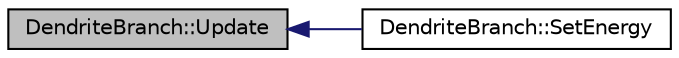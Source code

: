 digraph "DendriteBranch::Update"
{
  edge [fontname="Helvetica",fontsize="10",labelfontname="Helvetica",labelfontsize="10"];
  node [fontname="Helvetica",fontsize="10",shape=record];
  rankdir="LR";
  Node1 [label="DendriteBranch::Update",height=0.2,width=0.4,color="black", fillcolor="grey75", style="filled", fontcolor="black"];
  Node1 -> Node2 [dir="back",color="midnightblue",fontsize="10",style="solid",fontname="Helvetica"];
  Node2 [label="DendriteBranch::SetEnergy",height=0.2,width=0.4,color="black", fillcolor="white", style="filled",URL="$class_dendrite_branch.html#a7c98f22678cffa5f82828a9ccefccb20"];
}
